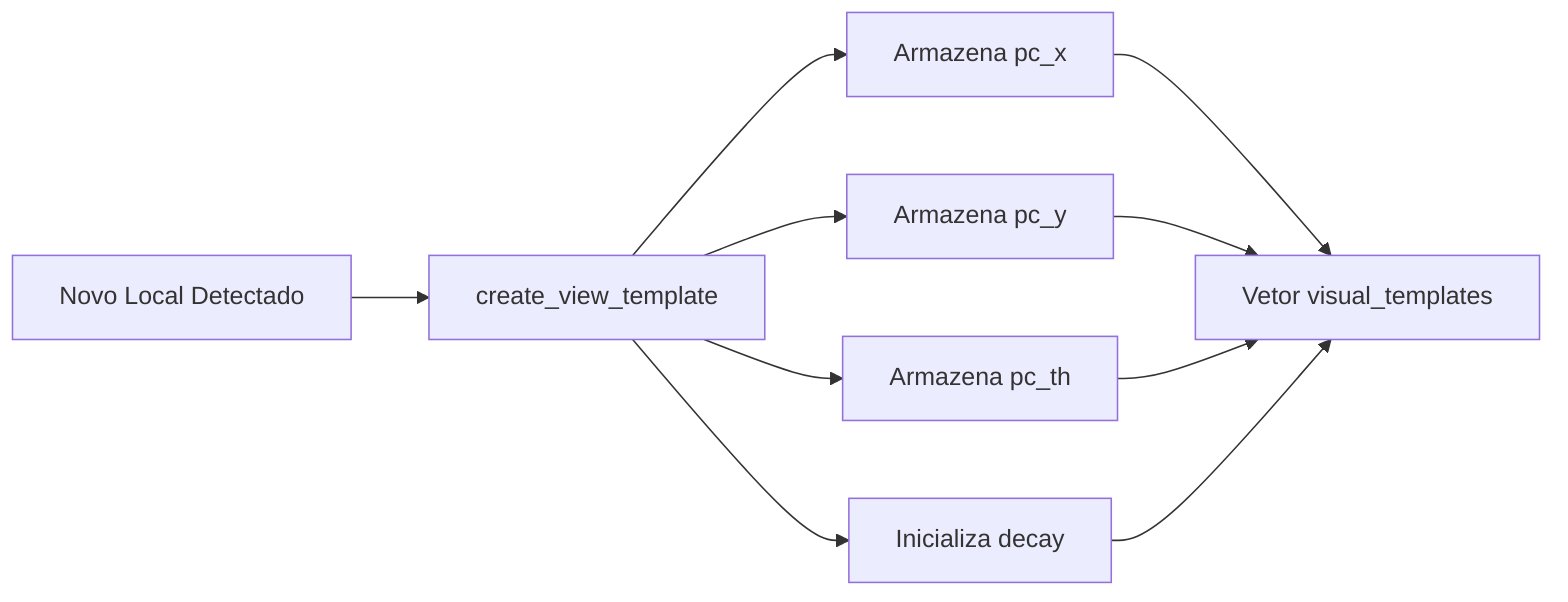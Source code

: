 graph LR
    A[Novo Local Detectado] --> B[create_view_template]
    B --> C[Armazena pc_x]
    B --> D[Armazena pc_y]
    B --> E[Armazena pc_th]
    B --> F[Inicializa decay]
    C --> G[Vetor visual_templates]
    D --> G
    E --> G
    F --> G